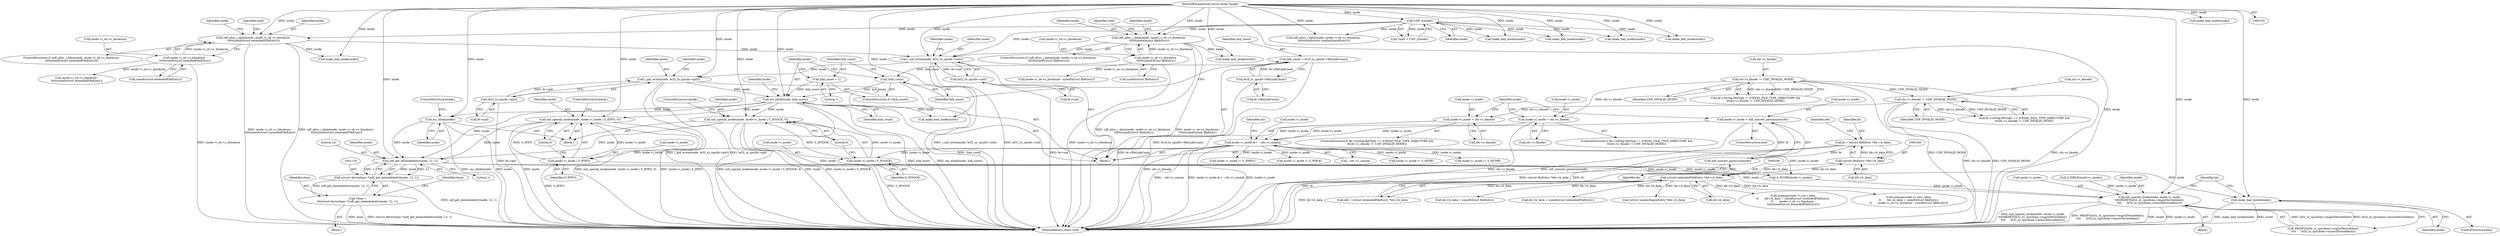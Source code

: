 digraph "0_linux_c03aa9f6e1f938618e6db2e23afef0574efeeb65@pointer" {
"1001119" [label="(Call,udf_get_extendedattr(inode, 12, 1))"];
"1000702" [label="(Call,set_nlink(inode, link_count))"];
"1000594" [label="(Call,i_gid_write(inode, le32_to_cpu(fe->gid)))"];
"1000560" [label="(Call,i_uid_write(inode, le32_to_cpu(fe->uid)))"];
"1000116" [label="(Call,UDF_I(inode))"];
"1000104" [label="(MethodParameterIn,struct inode *inode)"];
"1000396" [label="(Call,udf_alloc_i_data(inode, inode->i_sb->s_blocksize -\n\t\t\t\t\tsizeof(struct extendedFileEntry)))"];
"1000398" [label="(Call,inode->i_sb->s_blocksize -\n\t\t\t\t\tsizeof(struct extendedFileEntry))"];
"1000452" [label="(Call,udf_alloc_i_data(inode, inode->i_sb->s_blocksize -\n\t\t\t\t\t\tsizeof(struct fileEntry)))"];
"1000454" [label="(Call,inode->i_sb->s_blocksize -\n\t\t\t\t\t\tsizeof(struct fileEntry))"];
"1000562" [label="(Call,le32_to_cpu(fe->uid))"];
"1000596" [label="(Call,le32_to_cpu(fe->gid))"];
"1000699" [label="(Call,link_count = 1)"];
"1000697" [label="(Call,!link_count)"];
"1000690" [label="(Call,link_count = le16_to_cpu(fe->fileLinkCount))"];
"1000692" [label="(Call,le16_to_cpu(fe->fileLinkCount))"];
"1000969" [label="(Call,inc_nlink(inode))"];
"1001032" [label="(Call,init_special_inode(inode, inode->i_mode | S_IFIFO, 0))"];
"1001034" [label="(Call,inode->i_mode | S_IFIFO)"];
"1000678" [label="(Call,inode->i_mode &= ~sbi->s_umask)"];
"1000642" [label="(Call,inode->i_mode = sbi->s_fmode)"];
"1000637" [label="(Call,sbi->s_fmode != UDF_INVALID_MODE)"];
"1000664" [label="(Call,inode->i_mode = sbi->s_dmode)"];
"1000659" [label="(Call,sbi->s_dmode != UDF_INVALID_MODE)"];
"1000672" [label="(Call,inode->i_mode = udf_convert_permissions(fe))"];
"1000676" [label="(Call,udf_convert_permissions(fe))"];
"1000186" [label="(Call,fe = (struct fileEntry *)bh->b_data)"];
"1000188" [label="(Call,(struct fileEntry *)bh->b_data)"];
"1000195" [label="(Call,(struct extendedFileEntry *)bh->b_data)"];
"1001042" [label="(Call,init_special_inode(inode, inode->i_mode | S_IFSOCK, 0))"];
"1001044" [label="(Call,inode->i_mode | S_IFSOCK)"];
"1001117" [label="(Call,(struct deviceSpec *)udf_get_extendedattr(inode, 12, 1))"];
"1001115" [label="(Call,*dsea =\n\t\t\t(struct deviceSpec *)udf_get_extendedattr(inode, 12, 1))"];
"1001126" [label="(Call,init_special_inode(inode, inode->i_mode,\n\t\t\t\tMKDEV(le32_to_cpu(dsea->majorDeviceIdent),\n\t\t\t\t      le32_to_cpu(dsea->minorDeviceIdent))))"];
"1001141" [label="(Call,make_bad_inode(inode))"];
"1001142" [label="(Identifier,inode)"];
"1000704" [label="(Identifier,link_count)"];
"1000660" [label="(Call,sbi->s_dmode)"];
"1001033" [label="(Identifier,inode)"];
"1000520" [label="(Call,udf_alloc_i_data(inode, inode->i_sb->s_blocksize -\n\t\t\t\t\tsizeof(struct unallocSpaceEntry)))"];
"1000454" [label="(Call,inode->i_sb->s_blocksize -\n\t\t\t\t\t\tsizeof(struct fileEntry))"];
"1000597" [label="(Call,fe->gid)"];
"1000466" [label="(Call,memcpy(iinfo->i_ext.i_data,\n\t\t       bh->b_data + sizeof(struct fileEntry),\n\t\t       inode->i_sb->s_blocksize - sizeof(struct fileEntry)))"];
"1000646" [label="(Call,sbi->s_fmode)"];
"1000422" [label="(Call,inode->i_sb->s_blocksize -\n\t\t\t\t\tsizeof(struct extendedFileEntry))"];
"1001035" [label="(Call,inode->i_mode)"];
"1000105" [label="(Block,)"];
"1000970" [label="(Identifier,inode)"];
"1000453" [label="(Identifier,inode)"];
"1000678" [label="(Call,inode->i_mode &= ~sbi->s_umask)"];
"1000404" [label="(Call,sizeof(struct extendedFileEntry))"];
"1000469" [label="(Identifier,iinfo)"];
"1001011" [label="(Call,inode->i_mode |= S_IFREG)"];
"1000659" [label="(Call,sbi->s_dmode != UDF_INVALID_MODE)"];
"1000677" [label="(Identifier,fe)"];
"1000700" [label="(Identifier,link_count)"];
"1001049" [label="(Literal,0)"];
"1000697" [label="(Call,!link_count)"];
"1001117" [label="(Call,(struct deviceSpec *)udf_get_extendedattr(inode, 12, 1))"];
"1000397" [label="(Identifier,inode)"];
"1000664" [label="(Call,inode->i_mode = sbi->s_dmode)"];
"1001045" [label="(Call,inode->i_mode)"];
"1000643" [label="(Call,inode->i_mode)"];
"1000195" [label="(Call,(struct extendedFileEntry *)bh->b_data)"];
"1001115" [label="(Call,*dsea =\n\t\t\t(struct deviceSpec *)udf_get_extendedattr(inode, 12, 1))"];
"1001109" [label="(Call,S_ISBLK(inode->i_mode))"];
"1001105" [label="(Call,S_ISCHR(inode->i_mode))"];
"1000460" [label="(Call,sizeof(struct fileEntry))"];
"1001125" [label="(Block,)"];
"1000663" [label="(Identifier,UDF_INVALID_MODE)"];
"1000193" [label="(Call,efe = (struct extendedFileEntry *)bh->b_data)"];
"1000690" [label="(Call,link_count = le16_to_cpu(fe->fileLinkCount))"];
"1000691" [label="(Identifier,link_count)"];
"1000699" [label="(Call,link_count = 1)"];
"1001119" [label="(Call,udf_get_extendedattr(inode, 12, 1))"];
"1000696" [label="(ControlStructure,if (!link_count))"];
"1001038" [label="(Identifier,S_IFIFO)"];
"1000451" [label="(ControlStructure,if (udf_alloc_i_data(inode, inode->i_sb->s_blocksize -\n\t\t\t\t\t\tsizeof(struct fileEntry))))"];
"1001018" [label="(Call,inode->i_mode |= S_IFBLK)"];
"1001032" [label="(Call,init_special_inode(inode, inode->i_mode | S_IFIFO, 0))"];
"1000398" [label="(Call,inode->i_sb->s_blocksize -\n\t\t\t\t\tsizeof(struct extendedFileEntry))"];
"1000637" [label="(Call,sbi->s_fmode != UDF_INVALID_MODE)"];
"1000969" [label="(Call,inc_nlink(inode))"];
"1000280" [label="(Call,make_bad_inode(inode))"];
"1000186" [label="(Call,fe = (struct fileEntry *)bh->b_data)"];
"1001040" [label="(ControlStructure,break;)"];
"1000641" [label="(Identifier,UDF_INVALID_MODE)"];
"1001131" [label="(Call,MKDEV(le32_to_cpu(dsea->majorDeviceIdent),\n\t\t\t\t      le32_to_cpu(dsea->minorDeviceIdent)))"];
"1000571" [label="(Identifier,inode)"];
"1001116" [label="(Identifier,dsea)"];
"1000703" [label="(Identifier,inode)"];
"1000116" [label="(Call,UDF_I(inode))"];
"1000671" [label="(ControlStructure,else)"];
"1001050" [label="(ControlStructure,break;)"];
"1000472" [label="(Call,bh->b_data + sizeof(struct fileEntry))"];
"1001034" [label="(Call,inode->i_mode | S_IFIFO)"];
"1000416" [label="(Call,bh->b_data + sizeof(struct extendedFileEntry))"];
"1000673" [label="(Call,inode->i_mode)"];
"1000513" [label="(Call,(struct unallocSpaceEntry *)bh->b_data)"];
"1000197" [label="(Call,bh->b_data)"];
"1000665" [label="(Call,inode->i_mode)"];
"1000194" [label="(Identifier,efe)"];
"1000682" [label="(Call,~sbi->s_umask)"];
"1000464" [label="(Identifier,inode)"];
"1000642" [label="(Call,inode->i_mode = sbi->s_fmode)"];
"1000183" [label="(Call,make_bad_inode(inode))"];
"1000688" [label="(Identifier,sbi)"];
"1000594" [label="(Call,i_gid_write(inode, le32_to_cpu(fe->gid)))"];
"1000698" [label="(Identifier,link_count)"];
"1000310" [label="(Call,make_bad_inode(inode))"];
"1001042" [label="(Call,init_special_inode(inode, inode->i_mode | S_IFSOCK, 0))"];
"1000463" [label="(Call,make_bad_inode(inode))"];
"1000707" [label="(Identifier,inode)"];
"1000701" [label="(Literal,1)"];
"1000702" [label="(Call,set_nlink(inode, link_count))"];
"1001141" [label="(Call,make_bad_inode(inode))"];
"1000692" [label="(Call,le16_to_cpu(fe->fileLinkCount))"];
"1000605" [label="(Identifier,inode)"];
"1000156" [label="(Call,make_bad_inode(inode))"];
"1000629" [label="(Call,fe->icbTag.fileType != ICBTAG_FILE_TYPE_DIRECTORY &&\n\t\t\tsbi->s_fmode != UDF_INVALID_MODE)"];
"1001127" [label="(Identifier,inode)"];
"1001048" [label="(Identifier,S_IFSOCK)"];
"1000964" [label="(Call,inode->i_mode |= S_IFDIR)"];
"1001113" [label="(Block,)"];
"1000117" [label="(Identifier,inode)"];
"1000595" [label="(Identifier,inode)"];
"1000638" [label="(Call,sbi->s_fmode)"];
"1001121" [label="(Literal,12)"];
"1001120" [label="(Identifier,inode)"];
"1000560" [label="(Call,i_uid_write(inode, le32_to_cpu(fe->uid)))"];
"1000187" [label="(Identifier,fe)"];
"1000190" [label="(Call,bh->b_data)"];
"1000628" [label="(ControlStructure,if (fe->icbTag.fileType != ICBTAG_FILE_TYPE_DIRECTORY &&\n\t\t\tsbi->s_fmode != UDF_INVALID_MODE))"];
"1000672" [label="(Call,inode->i_mode = udf_convert_permissions(fe))"];
"1000650" [label="(ControlStructure,if (fe->icbTag.fileType == ICBTAG_FILE_TYPE_DIRECTORY &&\n\t\t\tsbi->s_dmode != UDF_INVALID_MODE))"];
"1000396" [label="(Call,udf_alloc_i_data(inode, inode->i_sb->s_blocksize -\n\t\t\t\t\tsizeof(struct extendedFileEntry)))"];
"1000452" [label="(Call,udf_alloc_i_data(inode, inode->i_sb->s_blocksize -\n\t\t\t\t\t\tsizeof(struct fileEntry)))"];
"1000561" [label="(Identifier,inode)"];
"1000651" [label="(Call,fe->icbTag.fileType == ICBTAG_FILE_TYPE_DIRECTORY &&\n\t\t\tsbi->s_dmode != UDF_INVALID_MODE)"];
"1000596" [label="(Call,le32_to_cpu(fe->gid))"];
"1001140" [label="(ControlStructure,else)"];
"1000680" [label="(Identifier,inode)"];
"1001043" [label="(Identifier,inode)"];
"1000676" [label="(Call,udf_convert_permissions(fe))"];
"1001145" [label="(MethodReturn,static void)"];
"1001039" [label="(Literal,0)"];
"1000562" [label="(Call,le32_to_cpu(fe->uid))"];
"1000478" [label="(Call,inode->i_sb->s_blocksize - sizeof(struct fileEntry))"];
"1000668" [label="(Call,sbi->s_dmode)"];
"1000693" [label="(Call,fe->fileLinkCount)"];
"1001044" [label="(Call,inode->i_mode | S_IFSOCK)"];
"1000114" [label="(Call,*iinfo = UDF_I(inode))"];
"1000455" [label="(Call,inode->i_sb->s_blocksize)"];
"1000563" [label="(Call,fe->uid)"];
"1000531" [label="(Call,make_bad_inode(inode))"];
"1001025" [label="(Call,inode->i_mode |= S_IFCHR)"];
"1000408" [label="(Identifier,inode)"];
"1001100" [label="(Call,make_bad_inode(inode))"];
"1001122" [label="(Literal,1)"];
"1000395" [label="(ControlStructure,if (udf_alloc_i_data(inode, inode->i_sb->s_blocksize -\n\t\t\t\t\tsizeof(struct extendedFileEntry))))"];
"1001144" [label="(Identifier,bh)"];
"1000399" [label="(Call,inode->i_sb->s_blocksize)"];
"1000413" [label="(Identifier,iinfo)"];
"1000104" [label="(MethodParameterIn,struct inode *inode)"];
"1000971" [label="(ControlStructure,break;)"];
"1000410" [label="(Call,memcpy(iinfo->i_ext.i_data,\n\t\t       bh->b_data + sizeof(struct extendedFileEntry),\n\t\t       inode->i_sb->s_blocksize -\n\t\t\t\t\tsizeof(struct extendedFileEntry)))"];
"1000407" [label="(Call,make_bad_inode(inode))"];
"1001128" [label="(Call,inode->i_mode)"];
"1001126" [label="(Call,init_special_inode(inode, inode->i_mode,\n\t\t\t\tMKDEV(le32_to_cpu(dsea->majorDeviceIdent),\n\t\t\t\t      le32_to_cpu(dsea->minorDeviceIdent))))"];
"1000188" [label="(Call,(struct fileEntry *)bh->b_data)"];
"1001124" [label="(Identifier,dsea)"];
"1000950" [label="(Block,)"];
"1000679" [label="(Call,inode->i_mode)"];
"1001119" -> "1001117"  [label="AST: "];
"1001119" -> "1001122"  [label="CFG: "];
"1001120" -> "1001119"  [label="AST: "];
"1001121" -> "1001119"  [label="AST: "];
"1001122" -> "1001119"  [label="AST: "];
"1001117" -> "1001119"  [label="CFG: "];
"1001119" -> "1001117"  [label="DDG: inode"];
"1001119" -> "1001117"  [label="DDG: 12"];
"1001119" -> "1001117"  [label="DDG: 1"];
"1000702" -> "1001119"  [label="DDG: inode"];
"1000969" -> "1001119"  [label="DDG: inode"];
"1001032" -> "1001119"  [label="DDG: inode"];
"1001042" -> "1001119"  [label="DDG: inode"];
"1000104" -> "1001119"  [label="DDG: inode"];
"1001119" -> "1001126"  [label="DDG: inode"];
"1001119" -> "1001141"  [label="DDG: inode"];
"1000702" -> "1000105"  [label="AST: "];
"1000702" -> "1000704"  [label="CFG: "];
"1000703" -> "1000702"  [label="AST: "];
"1000704" -> "1000702"  [label="AST: "];
"1000707" -> "1000702"  [label="CFG: "];
"1000702" -> "1001145"  [label="DDG: set_nlink(inode, link_count)"];
"1000702" -> "1001145"  [label="DDG: inode"];
"1000702" -> "1001145"  [label="DDG: link_count"];
"1000594" -> "1000702"  [label="DDG: inode"];
"1000104" -> "1000702"  [label="DDG: inode"];
"1000699" -> "1000702"  [label="DDG: link_count"];
"1000697" -> "1000702"  [label="DDG: link_count"];
"1000702" -> "1000969"  [label="DDG: inode"];
"1000702" -> "1001032"  [label="DDG: inode"];
"1000702" -> "1001042"  [label="DDG: inode"];
"1000702" -> "1001100"  [label="DDG: inode"];
"1000594" -> "1000105"  [label="AST: "];
"1000594" -> "1000596"  [label="CFG: "];
"1000595" -> "1000594"  [label="AST: "];
"1000596" -> "1000594"  [label="AST: "];
"1000605" -> "1000594"  [label="CFG: "];
"1000594" -> "1001145"  [label="DDG: le32_to_cpu(fe->gid)"];
"1000594" -> "1001145"  [label="DDG: i_gid_write(inode, le32_to_cpu(fe->gid))"];
"1000560" -> "1000594"  [label="DDG: inode"];
"1000104" -> "1000594"  [label="DDG: inode"];
"1000596" -> "1000594"  [label="DDG: fe->gid"];
"1000560" -> "1000105"  [label="AST: "];
"1000560" -> "1000562"  [label="CFG: "];
"1000561" -> "1000560"  [label="AST: "];
"1000562" -> "1000560"  [label="AST: "];
"1000571" -> "1000560"  [label="CFG: "];
"1000560" -> "1001145"  [label="DDG: i_uid_write(inode, le32_to_cpu(fe->uid))"];
"1000560" -> "1001145"  [label="DDG: le32_to_cpu(fe->uid)"];
"1000116" -> "1000560"  [label="DDG: inode"];
"1000396" -> "1000560"  [label="DDG: inode"];
"1000452" -> "1000560"  [label="DDG: inode"];
"1000104" -> "1000560"  [label="DDG: inode"];
"1000562" -> "1000560"  [label="DDG: fe->uid"];
"1000116" -> "1000114"  [label="AST: "];
"1000116" -> "1000117"  [label="CFG: "];
"1000117" -> "1000116"  [label="AST: "];
"1000114" -> "1000116"  [label="CFG: "];
"1000116" -> "1000114"  [label="DDG: inode"];
"1000104" -> "1000116"  [label="DDG: inode"];
"1000116" -> "1000156"  [label="DDG: inode"];
"1000116" -> "1000183"  [label="DDG: inode"];
"1000116" -> "1000280"  [label="DDG: inode"];
"1000116" -> "1000310"  [label="DDG: inode"];
"1000116" -> "1000396"  [label="DDG: inode"];
"1000116" -> "1000452"  [label="DDG: inode"];
"1000116" -> "1000520"  [label="DDG: inode"];
"1000104" -> "1000103"  [label="AST: "];
"1000104" -> "1001145"  [label="DDG: inode"];
"1000104" -> "1000156"  [label="DDG: inode"];
"1000104" -> "1000183"  [label="DDG: inode"];
"1000104" -> "1000280"  [label="DDG: inode"];
"1000104" -> "1000310"  [label="DDG: inode"];
"1000104" -> "1000396"  [label="DDG: inode"];
"1000104" -> "1000407"  [label="DDG: inode"];
"1000104" -> "1000452"  [label="DDG: inode"];
"1000104" -> "1000463"  [label="DDG: inode"];
"1000104" -> "1000520"  [label="DDG: inode"];
"1000104" -> "1000531"  [label="DDG: inode"];
"1000104" -> "1000969"  [label="DDG: inode"];
"1000104" -> "1001032"  [label="DDG: inode"];
"1000104" -> "1001042"  [label="DDG: inode"];
"1000104" -> "1001100"  [label="DDG: inode"];
"1000104" -> "1001126"  [label="DDG: inode"];
"1000104" -> "1001141"  [label="DDG: inode"];
"1000396" -> "1000395"  [label="AST: "];
"1000396" -> "1000398"  [label="CFG: "];
"1000397" -> "1000396"  [label="AST: "];
"1000398" -> "1000396"  [label="AST: "];
"1000408" -> "1000396"  [label="CFG: "];
"1000413" -> "1000396"  [label="CFG: "];
"1000396" -> "1001145"  [label="DDG: udf_alloc_i_data(inode, inode->i_sb->s_blocksize -\n\t\t\t\t\tsizeof(struct extendedFileEntry))"];
"1000396" -> "1001145"  [label="DDG: inode->i_sb->s_blocksize -\n\t\t\t\t\tsizeof(struct extendedFileEntry)"];
"1000398" -> "1000396"  [label="DDG: inode->i_sb->s_blocksize"];
"1000396" -> "1000407"  [label="DDG: inode"];
"1000398" -> "1000404"  [label="CFG: "];
"1000399" -> "1000398"  [label="AST: "];
"1000404" -> "1000398"  [label="AST: "];
"1000398" -> "1001145"  [label="DDG: inode->i_sb->s_blocksize"];
"1000398" -> "1000422"  [label="DDG: inode->i_sb->s_blocksize"];
"1000452" -> "1000451"  [label="AST: "];
"1000452" -> "1000454"  [label="CFG: "];
"1000453" -> "1000452"  [label="AST: "];
"1000454" -> "1000452"  [label="AST: "];
"1000464" -> "1000452"  [label="CFG: "];
"1000469" -> "1000452"  [label="CFG: "];
"1000452" -> "1001145"  [label="DDG: udf_alloc_i_data(inode, inode->i_sb->s_blocksize -\n\t\t\t\t\t\tsizeof(struct fileEntry))"];
"1000452" -> "1001145"  [label="DDG: inode->i_sb->s_blocksize -\n\t\t\t\t\t\tsizeof(struct fileEntry)"];
"1000454" -> "1000452"  [label="DDG: inode->i_sb->s_blocksize"];
"1000452" -> "1000463"  [label="DDG: inode"];
"1000454" -> "1000460"  [label="CFG: "];
"1000455" -> "1000454"  [label="AST: "];
"1000460" -> "1000454"  [label="AST: "];
"1000454" -> "1001145"  [label="DDG: inode->i_sb->s_blocksize"];
"1000454" -> "1000478"  [label="DDG: inode->i_sb->s_blocksize"];
"1000562" -> "1000563"  [label="CFG: "];
"1000563" -> "1000562"  [label="AST: "];
"1000562" -> "1001145"  [label="DDG: fe->uid"];
"1000596" -> "1000597"  [label="CFG: "];
"1000597" -> "1000596"  [label="AST: "];
"1000596" -> "1001145"  [label="DDG: fe->gid"];
"1000699" -> "1000696"  [label="AST: "];
"1000699" -> "1000701"  [label="CFG: "];
"1000700" -> "1000699"  [label="AST: "];
"1000701" -> "1000699"  [label="AST: "];
"1000703" -> "1000699"  [label="CFG: "];
"1000697" -> "1000696"  [label="AST: "];
"1000697" -> "1000698"  [label="CFG: "];
"1000698" -> "1000697"  [label="AST: "];
"1000700" -> "1000697"  [label="CFG: "];
"1000703" -> "1000697"  [label="CFG: "];
"1000697" -> "1001145"  [label="DDG: !link_count"];
"1000690" -> "1000697"  [label="DDG: link_count"];
"1000690" -> "1000105"  [label="AST: "];
"1000690" -> "1000692"  [label="CFG: "];
"1000691" -> "1000690"  [label="AST: "];
"1000692" -> "1000690"  [label="AST: "];
"1000698" -> "1000690"  [label="CFG: "];
"1000690" -> "1001145"  [label="DDG: le16_to_cpu(fe->fileLinkCount)"];
"1000692" -> "1000690"  [label="DDG: fe->fileLinkCount"];
"1000692" -> "1000693"  [label="CFG: "];
"1000693" -> "1000692"  [label="AST: "];
"1000692" -> "1001145"  [label="DDG: fe->fileLinkCount"];
"1000969" -> "1000950"  [label="AST: "];
"1000969" -> "1000970"  [label="CFG: "];
"1000970" -> "1000969"  [label="AST: "];
"1000971" -> "1000969"  [label="CFG: "];
"1000969" -> "1001145"  [label="DDG: inc_nlink(inode)"];
"1000969" -> "1001145"  [label="DDG: inode"];
"1001032" -> "1000950"  [label="AST: "];
"1001032" -> "1001039"  [label="CFG: "];
"1001033" -> "1001032"  [label="AST: "];
"1001034" -> "1001032"  [label="AST: "];
"1001039" -> "1001032"  [label="AST: "];
"1001040" -> "1001032"  [label="CFG: "];
"1001032" -> "1001145"  [label="DDG: inode"];
"1001032" -> "1001145"  [label="DDG: init_special_inode(inode, inode->i_mode | S_IFIFO, 0)"];
"1001032" -> "1001145"  [label="DDG: inode->i_mode | S_IFIFO"];
"1001034" -> "1001032"  [label="DDG: inode->i_mode"];
"1001034" -> "1001032"  [label="DDG: S_IFIFO"];
"1001034" -> "1001038"  [label="CFG: "];
"1001035" -> "1001034"  [label="AST: "];
"1001038" -> "1001034"  [label="AST: "];
"1001039" -> "1001034"  [label="CFG: "];
"1001034" -> "1001145"  [label="DDG: S_IFIFO"];
"1000678" -> "1001034"  [label="DDG: inode->i_mode"];
"1001034" -> "1001105"  [label="DDG: inode->i_mode"];
"1000678" -> "1000105"  [label="AST: "];
"1000678" -> "1000682"  [label="CFG: "];
"1000679" -> "1000678"  [label="AST: "];
"1000682" -> "1000678"  [label="AST: "];
"1000688" -> "1000678"  [label="CFG: "];
"1000678" -> "1001145"  [label="DDG: ~sbi->s_umask"];
"1000678" -> "1001145"  [label="DDG: inode->i_mode &= ~sbi->s_umask"];
"1000678" -> "1001145"  [label="DDG: inode->i_mode"];
"1000642" -> "1000678"  [label="DDG: inode->i_mode"];
"1000664" -> "1000678"  [label="DDG: inode->i_mode"];
"1000672" -> "1000678"  [label="DDG: inode->i_mode"];
"1000678" -> "1000964"  [label="DDG: inode->i_mode"];
"1000678" -> "1001011"  [label="DDG: inode->i_mode"];
"1000678" -> "1001018"  [label="DDG: inode->i_mode"];
"1000678" -> "1001025"  [label="DDG: inode->i_mode"];
"1000678" -> "1001044"  [label="DDG: inode->i_mode"];
"1000678" -> "1001105"  [label="DDG: inode->i_mode"];
"1000642" -> "1000628"  [label="AST: "];
"1000642" -> "1000646"  [label="CFG: "];
"1000643" -> "1000642"  [label="AST: "];
"1000646" -> "1000642"  [label="AST: "];
"1000680" -> "1000642"  [label="CFG: "];
"1000642" -> "1001145"  [label="DDG: sbi->s_fmode"];
"1000637" -> "1000642"  [label="DDG: sbi->s_fmode"];
"1000637" -> "1000629"  [label="AST: "];
"1000637" -> "1000641"  [label="CFG: "];
"1000638" -> "1000637"  [label="AST: "];
"1000641" -> "1000637"  [label="AST: "];
"1000629" -> "1000637"  [label="CFG: "];
"1000637" -> "1001145"  [label="DDG: sbi->s_fmode"];
"1000637" -> "1001145"  [label="DDG: UDF_INVALID_MODE"];
"1000637" -> "1000629"  [label="DDG: sbi->s_fmode"];
"1000637" -> "1000629"  [label="DDG: UDF_INVALID_MODE"];
"1000637" -> "1000659"  [label="DDG: UDF_INVALID_MODE"];
"1000664" -> "1000650"  [label="AST: "];
"1000664" -> "1000668"  [label="CFG: "];
"1000665" -> "1000664"  [label="AST: "];
"1000668" -> "1000664"  [label="AST: "];
"1000680" -> "1000664"  [label="CFG: "];
"1000664" -> "1001145"  [label="DDG: sbi->s_dmode"];
"1000659" -> "1000664"  [label="DDG: sbi->s_dmode"];
"1000659" -> "1000651"  [label="AST: "];
"1000659" -> "1000663"  [label="CFG: "];
"1000660" -> "1000659"  [label="AST: "];
"1000663" -> "1000659"  [label="AST: "];
"1000651" -> "1000659"  [label="CFG: "];
"1000659" -> "1001145"  [label="DDG: UDF_INVALID_MODE"];
"1000659" -> "1001145"  [label="DDG: sbi->s_dmode"];
"1000659" -> "1000651"  [label="DDG: sbi->s_dmode"];
"1000659" -> "1000651"  [label="DDG: UDF_INVALID_MODE"];
"1000672" -> "1000671"  [label="AST: "];
"1000672" -> "1000676"  [label="CFG: "];
"1000673" -> "1000672"  [label="AST: "];
"1000676" -> "1000672"  [label="AST: "];
"1000680" -> "1000672"  [label="CFG: "];
"1000672" -> "1001145"  [label="DDG: udf_convert_permissions(fe)"];
"1000676" -> "1000672"  [label="DDG: fe"];
"1000676" -> "1000677"  [label="CFG: "];
"1000677" -> "1000676"  [label="AST: "];
"1000676" -> "1001145"  [label="DDG: fe"];
"1000186" -> "1000676"  [label="DDG: fe"];
"1000186" -> "1000105"  [label="AST: "];
"1000186" -> "1000188"  [label="CFG: "];
"1000187" -> "1000186"  [label="AST: "];
"1000188" -> "1000186"  [label="AST: "];
"1000194" -> "1000186"  [label="CFG: "];
"1000186" -> "1001145"  [label="DDG: (struct fileEntry *)bh->b_data"];
"1000186" -> "1001145"  [label="DDG: fe"];
"1000188" -> "1000186"  [label="DDG: bh->b_data"];
"1000188" -> "1000190"  [label="CFG: "];
"1000189" -> "1000188"  [label="AST: "];
"1000190" -> "1000188"  [label="AST: "];
"1000195" -> "1000188"  [label="DDG: bh->b_data"];
"1000188" -> "1000195"  [label="DDG: bh->b_data"];
"1000195" -> "1000193"  [label="AST: "];
"1000195" -> "1000197"  [label="CFG: "];
"1000196" -> "1000195"  [label="AST: "];
"1000197" -> "1000195"  [label="AST: "];
"1000193" -> "1000195"  [label="CFG: "];
"1000195" -> "1001145"  [label="DDG: bh->b_data"];
"1000195" -> "1000193"  [label="DDG: bh->b_data"];
"1000195" -> "1000410"  [label="DDG: bh->b_data"];
"1000195" -> "1000416"  [label="DDG: bh->b_data"];
"1000195" -> "1000466"  [label="DDG: bh->b_data"];
"1000195" -> "1000472"  [label="DDG: bh->b_data"];
"1000195" -> "1000513"  [label="DDG: bh->b_data"];
"1001042" -> "1000950"  [label="AST: "];
"1001042" -> "1001049"  [label="CFG: "];
"1001043" -> "1001042"  [label="AST: "];
"1001044" -> "1001042"  [label="AST: "];
"1001049" -> "1001042"  [label="AST: "];
"1001050" -> "1001042"  [label="CFG: "];
"1001042" -> "1001145"  [label="DDG: inode->i_mode | S_IFSOCK"];
"1001042" -> "1001145"  [label="DDG: init_special_inode(inode, inode->i_mode | S_IFSOCK, 0)"];
"1001042" -> "1001145"  [label="DDG: inode"];
"1001044" -> "1001042"  [label="DDG: inode->i_mode"];
"1001044" -> "1001042"  [label="DDG: S_IFSOCK"];
"1001044" -> "1001048"  [label="CFG: "];
"1001045" -> "1001044"  [label="AST: "];
"1001048" -> "1001044"  [label="AST: "];
"1001049" -> "1001044"  [label="CFG: "];
"1001044" -> "1001145"  [label="DDG: S_IFSOCK"];
"1001044" -> "1001105"  [label="DDG: inode->i_mode"];
"1001117" -> "1001115"  [label="AST: "];
"1001118" -> "1001117"  [label="AST: "];
"1001115" -> "1001117"  [label="CFG: "];
"1001117" -> "1001145"  [label="DDG: udf_get_extendedattr(inode, 12, 1)"];
"1001117" -> "1001115"  [label="DDG: udf_get_extendedattr(inode, 12, 1)"];
"1001115" -> "1001113"  [label="AST: "];
"1001116" -> "1001115"  [label="AST: "];
"1001124" -> "1001115"  [label="CFG: "];
"1001115" -> "1001145"  [label="DDG: dsea"];
"1001115" -> "1001145"  [label="DDG: (struct deviceSpec *)udf_get_extendedattr(inode, 12, 1)"];
"1001126" -> "1001125"  [label="AST: "];
"1001126" -> "1001131"  [label="CFG: "];
"1001127" -> "1001126"  [label="AST: "];
"1001128" -> "1001126"  [label="AST: "];
"1001131" -> "1001126"  [label="AST: "];
"1001144" -> "1001126"  [label="CFG: "];
"1001126" -> "1001145"  [label="DDG: inode"];
"1001126" -> "1001145"  [label="DDG: inode->i_mode"];
"1001126" -> "1001145"  [label="DDG: init_special_inode(inode, inode->i_mode,\n\t\t\t\tMKDEV(le32_to_cpu(dsea->majorDeviceIdent),\n\t\t\t\t      le32_to_cpu(dsea->minorDeviceIdent)))"];
"1001126" -> "1001145"  [label="DDG: MKDEV(le32_to_cpu(dsea->majorDeviceIdent),\n\t\t\t\t      le32_to_cpu(dsea->minorDeviceIdent))"];
"1001109" -> "1001126"  [label="DDG: inode->i_mode"];
"1001105" -> "1001126"  [label="DDG: inode->i_mode"];
"1001131" -> "1001126"  [label="DDG: le32_to_cpu(dsea->majorDeviceIdent)"];
"1001131" -> "1001126"  [label="DDG: le32_to_cpu(dsea->minorDeviceIdent)"];
"1001141" -> "1001140"  [label="AST: "];
"1001141" -> "1001142"  [label="CFG: "];
"1001142" -> "1001141"  [label="AST: "];
"1001144" -> "1001141"  [label="CFG: "];
"1001141" -> "1001145"  [label="DDG: inode"];
"1001141" -> "1001145"  [label="DDG: make_bad_inode(inode)"];
}
